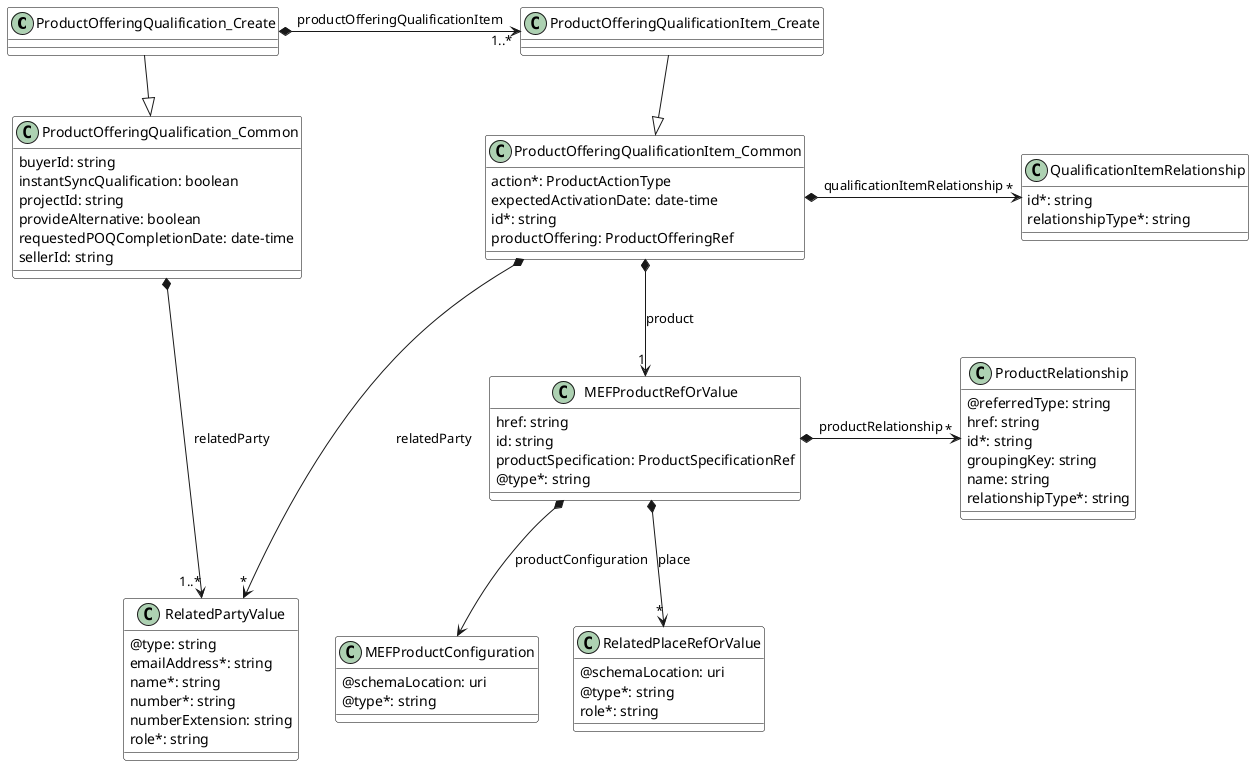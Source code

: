 @startuml
skinparam {
    ClassBackgroundColor White
    ClassBorderColor Black
}


class ProductOfferingQualification_Create {

}

ProductOfferingQualification_Create --|> ProductOfferingQualification_Common

ProductOfferingQualification_Create *->"1..*" ProductOfferingQualificationItem_Create : productOfferingQualificationItem

class ProductOfferingQualificationItem_Create {

}
ProductOfferingQualificationItem_Create --|> ProductOfferingQualificationItem_Common

class MEFProductConfiguration {

    @schemaLocation: uri 
    @type*: string
}


class MEFProductRefOrValue {

    href: string 
    id: string 
    productSpecification: ProductSpecificationRef
    @type*: string 
}

MEFProductRefOrValue *-->"*" RelatedPlaceRefOrValue : place
MEFProductRefOrValue *--> MEFProductConfiguration : productConfiguration
MEFProductRefOrValue *->"*" ProductRelationship : productRelationship



class ProductOfferingQualificationItem_Common {

    action*: ProductActionType 
    expectedActivationDate: date-time 
    id*: string 
    productOffering: ProductOfferingRef
}

ProductOfferingQualificationItem_Common *-->"1" MEFProductRefOrValue : product
ProductOfferingQualificationItem_Common *->"*" QualificationItemRelationship : qualificationItemRelationship
ProductOfferingQualificationItem_Common *-->"*" RelatedPartyValue : relatedParty


class QualificationItemRelationship {

    id*: string 
    relationshipType*: string 
}



class ProductOfferingQualification_Common {

    buyerId: string 
    instantSyncQualification: boolean 
    projectId: string 
    provideAlternative: boolean 
    requestedPOQCompletionDate: date-time 
    sellerId: string 
}

ProductOfferingQualification_Common *--->"1..*" RelatedPartyValue : relatedParty

class ProductRelationship {

    @referredType: string 
    href: string 
    id*: string 
    groupingKey: string 
    name: string 
    relationshipType*: string 
}




class RelatedPartyValue {

    @type: string 
    emailAddress*: string 
    name*: string 
    number*: string 
    numberExtension: string 
    role*: string 
}


class RelatedPlaceRefOrValue {

    @schemaLocation: uri 
    @type*: string 
    role*: string 
}


@enduml
